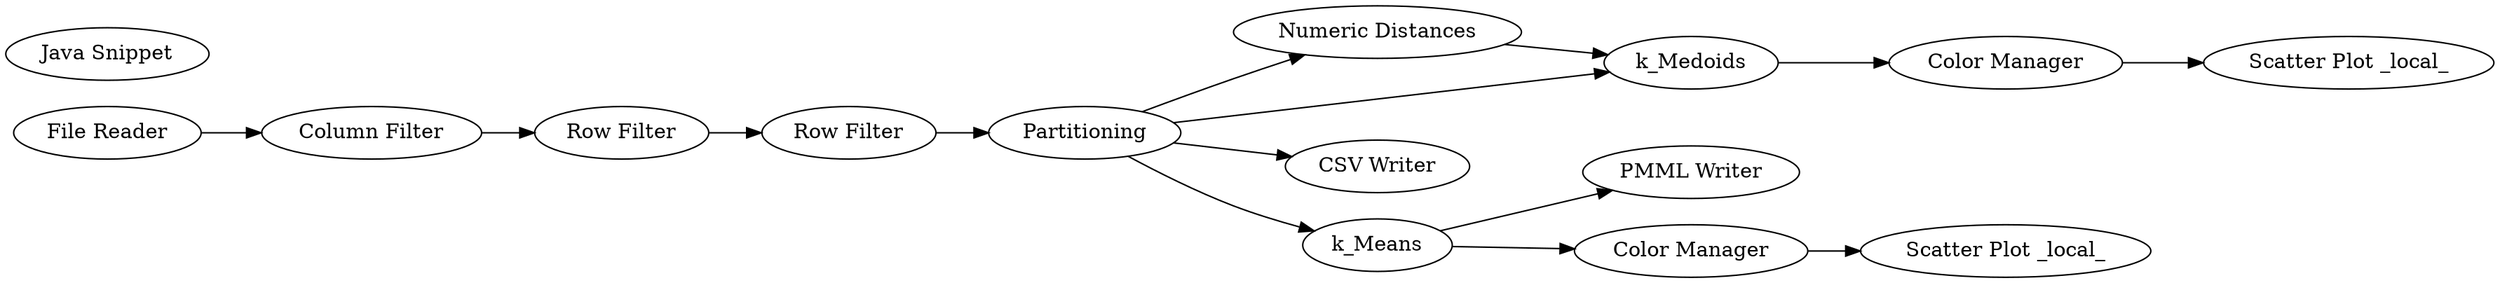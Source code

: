 digraph {
	1 [label="File Reader"]
	2 [label="Column Filter"]
	3 [label="Row Filter"]
	4 [label=Partitioning]
	6 [label="Numeric Distances"]
	7 [label=k_Medoids]
	8 [label="Java Snippet"]
	9 [label="Color Manager"]
	10 [label="Scatter Plot _local_"]
	11 [label="Row Filter"]
	12 [label="CSV Writer"]
	13 [label=k_Means]
	14 [label="PMML Writer"]
	15 [label="Color Manager"]
	16 [label="Scatter Plot _local_"]
	1 -> 2
	2 -> 3
	3 -> 11
	4 -> 6
	4 -> 7
	4 -> 12
	4 -> 13
	6 -> 7
	7 -> 9
	9 -> 10
	11 -> 4
	13 -> 14
	13 -> 15
	15 -> 16
	rankdir=LR
}
